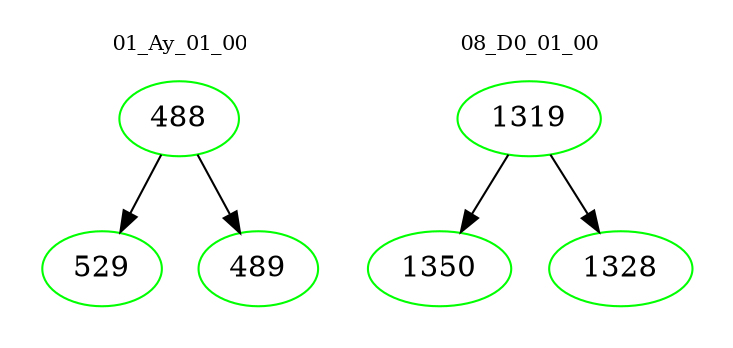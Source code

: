 digraph{
subgraph cluster_0 {
color = white
label = "01_Ay_01_00";
fontsize=10;
T0_488 [label="488", color="green"]
T0_488 -> T0_529 [color="black"]
T0_529 [label="529", color="green"]
T0_488 -> T0_489 [color="black"]
T0_489 [label="489", color="green"]
}
subgraph cluster_1 {
color = white
label = "08_D0_01_00";
fontsize=10;
T1_1319 [label="1319", color="green"]
T1_1319 -> T1_1350 [color="black"]
T1_1350 [label="1350", color="green"]
T1_1319 -> T1_1328 [color="black"]
T1_1328 [label="1328", color="green"]
}
}
